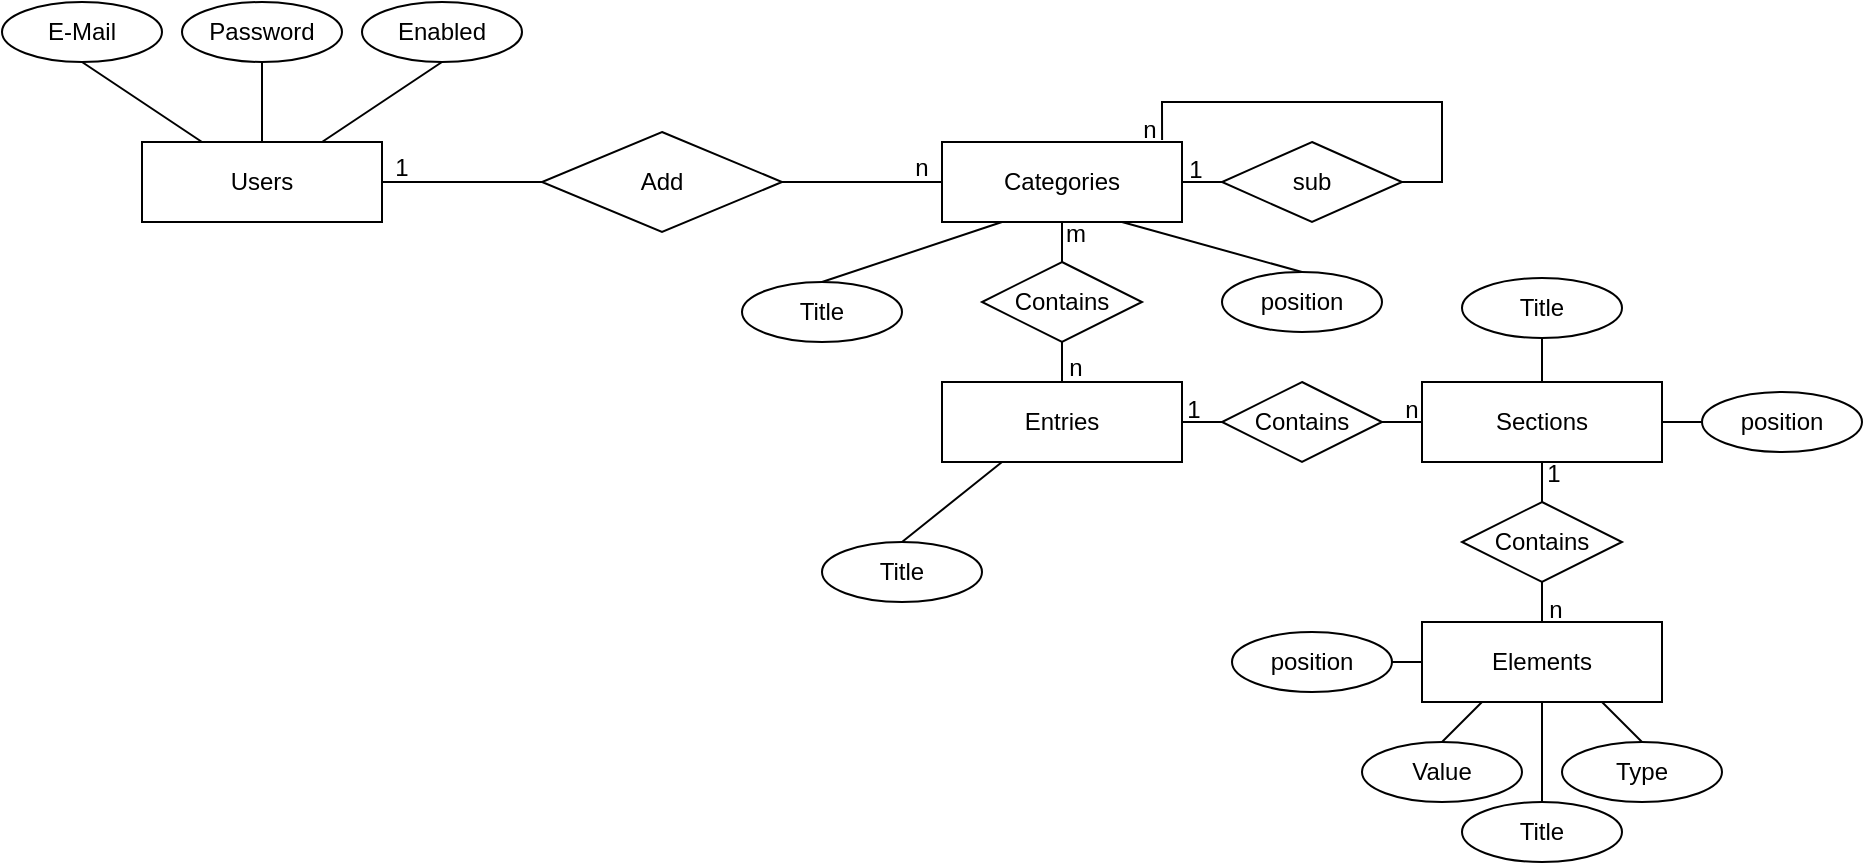 <mxfile version="16.5.1" type="device"><diagram id="R2lEEEUBdFMjLlhIrx00" name="Page-1"><mxGraphModel dx="1106" dy="997" grid="1" gridSize="10" guides="1" tooltips="1" connect="1" arrows="1" fold="1" page="1" pageScale="1" pageWidth="1200" pageHeight="1920" math="0" shadow="0" extFonts="Permanent Marker^https://fonts.googleapis.com/css?family=Permanent+Marker"><root><mxCell id="0"/><mxCell id="1" parent="0"/><mxCell id="r_iOCai7sHGXc3zunDnW-29" style="edgeStyle=none;rounded=0;orthogonalLoop=1;jettySize=auto;html=1;exitX=1;exitY=0.5;exitDx=0;exitDy=0;entryX=0.111;entryY=0.5;entryDx=0;entryDy=0;entryPerimeter=0;endArrow=none;endFill=0;" parent="1" source="r_iOCai7sHGXc3zunDnW-4" target="r_iOCai7sHGXc3zunDnW-6" edge="1"><mxGeometry relative="1" as="geometry"/></mxCell><mxCell id="r_iOCai7sHGXc3zunDnW-33" style="edgeStyle=orthogonalEdgeStyle;rounded=0;orthogonalLoop=1;jettySize=auto;html=1;exitX=0.5;exitY=1;exitDx=0;exitDy=0;entryX=0.5;entryY=0;entryDx=0;entryDy=0;endArrow=none;endFill=0;" parent="1" source="r_iOCai7sHGXc3zunDnW-4" target="r_iOCai7sHGXc3zunDnW-28" edge="1"><mxGeometry relative="1" as="geometry"/></mxCell><mxCell id="r_iOCai7sHGXc3zunDnW-4" value="Categories" style="rounded=0;whiteSpace=wrap;html=1;labelBackgroundColor=none;" parent="1" vertex="1"><mxGeometry x="700" y="340" width="120" height="40" as="geometry"/></mxCell><mxCell id="r_iOCai7sHGXc3zunDnW-8" style="rounded=0;orthogonalLoop=1;jettySize=auto;html=1;exitX=0.5;exitY=0;exitDx=0;exitDy=0;entryX=0.25;entryY=1;entryDx=0;entryDy=0;endArrow=none;endFill=0;" parent="1" source="r_iOCai7sHGXc3zunDnW-5" target="r_iOCai7sHGXc3zunDnW-4" edge="1"><mxGeometry relative="1" as="geometry"/></mxCell><mxCell id="r_iOCai7sHGXc3zunDnW-5" value="Title" style="ellipse;whiteSpace=wrap;html=1;labelBackgroundColor=none;" parent="1" vertex="1"><mxGeometry x="600" y="410" width="80" height="30" as="geometry"/></mxCell><mxCell id="r_iOCai7sHGXc3zunDnW-30" style="edgeStyle=orthogonalEdgeStyle;rounded=0;orthogonalLoop=1;jettySize=auto;html=1;exitX=1;exitY=0.5;exitDx=0;exitDy=0;endArrow=none;endFill=0;entryX=0.917;entryY=-0.025;entryDx=0;entryDy=0;entryPerimeter=0;" parent="1" source="r_iOCai7sHGXc3zunDnW-6" target="r_iOCai7sHGXc3zunDnW-4" edge="1"><mxGeometry relative="1" as="geometry"><mxPoint x="860" y="320" as="targetPoint"/><Array as="points"><mxPoint x="950" y="360"/><mxPoint x="950" y="320"/><mxPoint x="810" y="320"/></Array></mxGeometry></mxCell><mxCell id="r_iOCai7sHGXc3zunDnW-6" value="sub" style="rhombus;whiteSpace=wrap;html=1;labelBackgroundColor=none;" parent="1" vertex="1"><mxGeometry x="840" y="340" width="90" height="40" as="geometry"/></mxCell><mxCell id="r_iOCai7sHGXc3zunDnW-13" value="Users" style="rounded=0;whiteSpace=wrap;html=1;labelBackgroundColor=none;" parent="1" vertex="1"><mxGeometry x="300" y="340" width="120" height="40" as="geometry"/></mxCell><mxCell id="r_iOCai7sHGXc3zunDnW-17" style="rounded=0;orthogonalLoop=1;jettySize=auto;html=1;exitX=0.5;exitY=1;exitDx=0;exitDy=0;entryX=0.25;entryY=0;entryDx=0;entryDy=0;endArrow=none;endFill=0;" parent="1" source="r_iOCai7sHGXc3zunDnW-14" target="r_iOCai7sHGXc3zunDnW-13" edge="1"><mxGeometry relative="1" as="geometry"/></mxCell><mxCell id="r_iOCai7sHGXc3zunDnW-14" value="E-Mail" style="ellipse;whiteSpace=wrap;html=1;labelBackgroundColor=none;" parent="1" vertex="1"><mxGeometry x="230" y="270" width="80" height="30" as="geometry"/></mxCell><mxCell id="r_iOCai7sHGXc3zunDnW-19" style="edgeStyle=none;rounded=0;orthogonalLoop=1;jettySize=auto;html=1;exitX=0.5;exitY=1;exitDx=0;exitDy=0;entryX=0.5;entryY=0;entryDx=0;entryDy=0;endArrow=none;endFill=0;" parent="1" source="r_iOCai7sHGXc3zunDnW-15" target="r_iOCai7sHGXc3zunDnW-13" edge="1"><mxGeometry relative="1" as="geometry"/></mxCell><mxCell id="r_iOCai7sHGXc3zunDnW-15" value="Password" style="ellipse;whiteSpace=wrap;html=1;labelBackgroundColor=none;" parent="1" vertex="1"><mxGeometry x="320" y="270" width="80" height="30" as="geometry"/></mxCell><mxCell id="r_iOCai7sHGXc3zunDnW-18" style="edgeStyle=none;rounded=0;orthogonalLoop=1;jettySize=auto;html=1;exitX=0.5;exitY=1;exitDx=0;exitDy=0;entryX=0.75;entryY=0;entryDx=0;entryDy=0;endArrow=none;endFill=0;" parent="1" source="r_iOCai7sHGXc3zunDnW-16" target="r_iOCai7sHGXc3zunDnW-13" edge="1"><mxGeometry relative="1" as="geometry"/></mxCell><mxCell id="r_iOCai7sHGXc3zunDnW-16" value="Enabled" style="ellipse;whiteSpace=wrap;html=1;labelBackgroundColor=none;" parent="1" vertex="1"><mxGeometry x="410" y="270" width="80" height="30" as="geometry"/></mxCell><mxCell id="r_iOCai7sHGXc3zunDnW-21" style="edgeStyle=none;rounded=0;orthogonalLoop=1;jettySize=auto;html=1;exitX=0;exitY=0.5;exitDx=0;exitDy=0;entryX=1;entryY=0.5;entryDx=0;entryDy=0;endArrow=none;endFill=0;" parent="1" source="r_iOCai7sHGXc3zunDnW-20" target="r_iOCai7sHGXc3zunDnW-13" edge="1"><mxGeometry relative="1" as="geometry"/></mxCell><mxCell id="r_iOCai7sHGXc3zunDnW-22" style="edgeStyle=none;rounded=0;orthogonalLoop=1;jettySize=auto;html=1;exitX=1;exitY=0.5;exitDx=0;exitDy=0;entryX=0;entryY=0.5;entryDx=0;entryDy=0;endArrow=none;endFill=0;" parent="1" source="r_iOCai7sHGXc3zunDnW-20" target="r_iOCai7sHGXc3zunDnW-4" edge="1"><mxGeometry relative="1" as="geometry"/></mxCell><mxCell id="r_iOCai7sHGXc3zunDnW-20" value="Add" style="rhombus;whiteSpace=wrap;html=1;labelBackgroundColor=none;" parent="1" vertex="1"><mxGeometry x="500" y="335" width="120" height="50" as="geometry"/></mxCell><mxCell id="r_iOCai7sHGXc3zunDnW-23" value="n" style="text;html=1;strokeColor=none;fillColor=none;align=center;verticalAlign=middle;whiteSpace=wrap;rounded=0;labelBackgroundColor=none;" parent="1" vertex="1"><mxGeometry x="660" y="338" width="60" height="30" as="geometry"/></mxCell><mxCell id="r_iOCai7sHGXc3zunDnW-24" value="1" style="text;html=1;strokeColor=none;fillColor=none;align=center;verticalAlign=middle;whiteSpace=wrap;rounded=0;labelBackgroundColor=none;" parent="1" vertex="1"><mxGeometry x="400" y="338" width="60" height="30" as="geometry"/></mxCell><mxCell id="r_iOCai7sHGXc3zunDnW-39" style="rounded=0;orthogonalLoop=1;jettySize=auto;html=1;exitX=0.25;exitY=1;exitDx=0;exitDy=0;endArrow=none;endFill=0;entryX=0.5;entryY=0;entryDx=0;entryDy=0;" parent="1" source="r_iOCai7sHGXc3zunDnW-27" target="r_iOCai7sHGXc3zunDnW-38" edge="1"><mxGeometry relative="1" as="geometry"/></mxCell><mxCell id="r_iOCai7sHGXc3zunDnW-27" value="Entries" style="rounded=0;whiteSpace=wrap;html=1;labelBackgroundColor=none;" parent="1" vertex="1"><mxGeometry x="700" y="460" width="120" height="40" as="geometry"/></mxCell><mxCell id="r_iOCai7sHGXc3zunDnW-34" style="edgeStyle=orthogonalEdgeStyle;rounded=0;orthogonalLoop=1;jettySize=auto;html=1;exitX=0.5;exitY=1;exitDx=0;exitDy=0;endArrow=none;endFill=0;" parent="1" source="r_iOCai7sHGXc3zunDnW-28" target="r_iOCai7sHGXc3zunDnW-28" edge="1"><mxGeometry relative="1" as="geometry"/></mxCell><mxCell id="r_iOCai7sHGXc3zunDnW-35" style="edgeStyle=orthogonalEdgeStyle;rounded=0;orthogonalLoop=1;jettySize=auto;html=1;exitX=0.5;exitY=1;exitDx=0;exitDy=0;entryX=0.5;entryY=0;entryDx=0;entryDy=0;endArrow=none;endFill=0;" parent="1" source="r_iOCai7sHGXc3zunDnW-28" target="r_iOCai7sHGXc3zunDnW-27" edge="1"><mxGeometry relative="1" as="geometry"/></mxCell><mxCell id="r_iOCai7sHGXc3zunDnW-28" value="Contains" style="rhombus;whiteSpace=wrap;html=1;labelBackgroundColor=none;" parent="1" vertex="1"><mxGeometry x="720" y="400" width="80" height="40" as="geometry"/></mxCell><mxCell id="r_iOCai7sHGXc3zunDnW-31" value="1" style="text;html=1;strokeColor=none;fillColor=none;align=center;verticalAlign=middle;whiteSpace=wrap;rounded=0;labelBackgroundColor=none;" parent="1" vertex="1"><mxGeometry x="797" y="339" width="60" height="30" as="geometry"/></mxCell><mxCell id="r_iOCai7sHGXc3zunDnW-32" value="n" style="text;html=1;strokeColor=none;fillColor=none;align=center;verticalAlign=middle;whiteSpace=wrap;rounded=0;labelBackgroundColor=none;" parent="1" vertex="1"><mxGeometry x="774" y="319" width="60" height="30" as="geometry"/></mxCell><mxCell id="r_iOCai7sHGXc3zunDnW-36" value="n" style="text;html=1;strokeColor=none;fillColor=none;align=center;verticalAlign=middle;whiteSpace=wrap;rounded=0;labelBackgroundColor=none;" parent="1" vertex="1"><mxGeometry x="737" y="438" width="60" height="30" as="geometry"/></mxCell><mxCell id="r_iOCai7sHGXc3zunDnW-37" value="m" style="text;html=1;strokeColor=none;fillColor=none;align=center;verticalAlign=middle;whiteSpace=wrap;rounded=0;labelBackgroundColor=none;" parent="1" vertex="1"><mxGeometry x="737" y="371" width="60" height="30" as="geometry"/></mxCell><mxCell id="r_iOCai7sHGXc3zunDnW-38" value="Title" style="ellipse;whiteSpace=wrap;html=1;labelBackgroundColor=none;" parent="1" vertex="1"><mxGeometry x="640" y="540" width="80" height="30" as="geometry"/></mxCell><mxCell id="r_iOCai7sHGXc3zunDnW-41" style="edgeStyle=none;rounded=0;orthogonalLoop=1;jettySize=auto;html=1;exitX=0;exitY=0.5;exitDx=0;exitDy=0;entryX=1;entryY=0.5;entryDx=0;entryDy=0;endArrow=none;endFill=0;" parent="1" source="r_iOCai7sHGXc3zunDnW-40" target="r_iOCai7sHGXc3zunDnW-27" edge="1"><mxGeometry relative="1" as="geometry"/></mxCell><mxCell id="r_iOCai7sHGXc3zunDnW-43" style="edgeStyle=none;rounded=0;orthogonalLoop=1;jettySize=auto;html=1;exitX=1;exitY=0.5;exitDx=0;exitDy=0;entryX=0;entryY=0.5;entryDx=0;entryDy=0;endArrow=none;endFill=0;" parent="1" source="r_iOCai7sHGXc3zunDnW-40" target="r_iOCai7sHGXc3zunDnW-42" edge="1"><mxGeometry relative="1" as="geometry"/></mxCell><mxCell id="r_iOCai7sHGXc3zunDnW-40" value="Contains" style="rhombus;whiteSpace=wrap;html=1;labelBackgroundColor=none;" parent="1" vertex="1"><mxGeometry x="840" y="460" width="80" height="40" as="geometry"/></mxCell><mxCell id="r_iOCai7sHGXc3zunDnW-45" style="edgeStyle=none;rounded=0;orthogonalLoop=1;jettySize=auto;html=1;exitX=0.5;exitY=0;exitDx=0;exitDy=0;entryX=0.5;entryY=1;entryDx=0;entryDy=0;endArrow=none;endFill=0;" parent="1" source="r_iOCai7sHGXc3zunDnW-42" target="r_iOCai7sHGXc3zunDnW-44" edge="1"><mxGeometry relative="1" as="geometry"/></mxCell><mxCell id="r_iOCai7sHGXc3zunDnW-47" style="edgeStyle=none;rounded=0;orthogonalLoop=1;jettySize=auto;html=1;exitX=0.5;exitY=1;exitDx=0;exitDy=0;entryX=0.5;entryY=0;entryDx=0;entryDy=0;endArrow=none;endFill=0;" parent="1" source="r_iOCai7sHGXc3zunDnW-42" target="r_iOCai7sHGXc3zunDnW-46" edge="1"><mxGeometry relative="1" as="geometry"/></mxCell><mxCell id="r_iOCai7sHGXc3zunDnW-42" value="Sections" style="rounded=0;whiteSpace=wrap;html=1;labelBackgroundColor=none;" parent="1" vertex="1"><mxGeometry x="940" y="460" width="120" height="40" as="geometry"/></mxCell><mxCell id="r_iOCai7sHGXc3zunDnW-44" value="Title" style="ellipse;whiteSpace=wrap;html=1;labelBackgroundColor=none;" parent="1" vertex="1"><mxGeometry x="960" y="408" width="80" height="30" as="geometry"/></mxCell><mxCell id="r_iOCai7sHGXc3zunDnW-49" style="edgeStyle=none;rounded=0;orthogonalLoop=1;jettySize=auto;html=1;exitX=0.5;exitY=1;exitDx=0;exitDy=0;entryX=0.5;entryY=0;entryDx=0;entryDy=0;endArrow=none;endFill=0;" parent="1" source="r_iOCai7sHGXc3zunDnW-46" target="r_iOCai7sHGXc3zunDnW-48" edge="1"><mxGeometry relative="1" as="geometry"/></mxCell><mxCell id="r_iOCai7sHGXc3zunDnW-46" value="Contains" style="rhombus;whiteSpace=wrap;html=1;labelBackgroundColor=none;" parent="1" vertex="1"><mxGeometry x="960" y="520" width="80" height="40" as="geometry"/></mxCell><mxCell id="r_iOCai7sHGXc3zunDnW-53" style="edgeStyle=none;rounded=0;orthogonalLoop=1;jettySize=auto;html=1;exitX=0.25;exitY=1;exitDx=0;exitDy=0;entryX=0.5;entryY=0;entryDx=0;entryDy=0;endArrow=none;endFill=0;" parent="1" source="r_iOCai7sHGXc3zunDnW-48" target="r_iOCai7sHGXc3zunDnW-52" edge="1"><mxGeometry relative="1" as="geometry"/></mxCell><mxCell id="r_iOCai7sHGXc3zunDnW-56" style="edgeStyle=none;rounded=0;orthogonalLoop=1;jettySize=auto;html=1;exitX=0.5;exitY=1;exitDx=0;exitDy=0;entryX=0.5;entryY=0;entryDx=0;entryDy=0;endArrow=none;endFill=0;" parent="1" source="r_iOCai7sHGXc3zunDnW-48" target="r_iOCai7sHGXc3zunDnW-50" edge="1"><mxGeometry relative="1" as="geometry"/></mxCell><mxCell id="r_iOCai7sHGXc3zunDnW-48" value="Elements" style="rounded=0;whiteSpace=wrap;html=1;labelBackgroundColor=none;" parent="1" vertex="1"><mxGeometry x="940" y="580" width="120" height="40" as="geometry"/></mxCell><mxCell id="r_iOCai7sHGXc3zunDnW-50" value="Title" style="ellipse;whiteSpace=wrap;html=1;labelBackgroundColor=none;" parent="1" vertex="1"><mxGeometry x="960" y="670" width="80" height="30" as="geometry"/></mxCell><mxCell id="r_iOCai7sHGXc3zunDnW-52" value="Value" style="ellipse;whiteSpace=wrap;html=1;labelBackgroundColor=none;" parent="1" vertex="1"><mxGeometry x="910" y="640" width="80" height="30" as="geometry"/></mxCell><mxCell id="r_iOCai7sHGXc3zunDnW-55" value="" style="edgeStyle=none;rounded=0;orthogonalLoop=1;jettySize=auto;html=1;endArrow=none;endFill=0;exitX=0.5;exitY=0;exitDx=0;exitDy=0;entryX=0.75;entryY=1;entryDx=0;entryDy=0;" parent="1" source="r_iOCai7sHGXc3zunDnW-54" target="r_iOCai7sHGXc3zunDnW-48" edge="1"><mxGeometry relative="1" as="geometry"/></mxCell><mxCell id="r_iOCai7sHGXc3zunDnW-54" value="Type" style="ellipse;whiteSpace=wrap;html=1;labelBackgroundColor=none;" parent="1" vertex="1"><mxGeometry x="1010" y="640" width="80" height="30" as="geometry"/></mxCell><mxCell id="r_iOCai7sHGXc3zunDnW-57" value="n" style="text;html=1;strokeColor=none;fillColor=none;align=center;verticalAlign=middle;whiteSpace=wrap;rounded=0;labelBackgroundColor=none;" parent="1" vertex="1"><mxGeometry x="905" y="459" width="60" height="30" as="geometry"/></mxCell><mxCell id="r_iOCai7sHGXc3zunDnW-58" value="1" style="text;html=1;strokeColor=none;fillColor=none;align=center;verticalAlign=middle;whiteSpace=wrap;rounded=0;labelBackgroundColor=none;" parent="1" vertex="1"><mxGeometry x="796" y="459" width="60" height="30" as="geometry"/></mxCell><mxCell id="r_iOCai7sHGXc3zunDnW-59" value="n" style="text;html=1;strokeColor=none;fillColor=none;align=center;verticalAlign=middle;whiteSpace=wrap;rounded=0;labelBackgroundColor=none;" parent="1" vertex="1"><mxGeometry x="977" y="559" width="60" height="30" as="geometry"/></mxCell><mxCell id="r_iOCai7sHGXc3zunDnW-60" value="1" style="text;html=1;strokeColor=none;fillColor=none;align=center;verticalAlign=middle;whiteSpace=wrap;rounded=0;labelBackgroundColor=none;" parent="1" vertex="1"><mxGeometry x="976" y="491" width="60" height="30" as="geometry"/></mxCell><mxCell id="r_iOCai7sHGXc3zunDnW-62" style="edgeStyle=none;rounded=0;orthogonalLoop=1;jettySize=auto;html=1;exitX=0;exitY=0.5;exitDx=0;exitDy=0;entryX=1;entryY=0.5;entryDx=0;entryDy=0;endArrow=none;endFill=0;" parent="1" source="r_iOCai7sHGXc3zunDnW-61" target="r_iOCai7sHGXc3zunDnW-42" edge="1"><mxGeometry relative="1" as="geometry"/></mxCell><mxCell id="r_iOCai7sHGXc3zunDnW-61" value="position" style="ellipse;whiteSpace=wrap;html=1;labelBackgroundColor=none;" parent="1" vertex="1"><mxGeometry x="1080" y="465" width="80" height="30" as="geometry"/></mxCell><mxCell id="r_iOCai7sHGXc3zunDnW-64" style="edgeStyle=none;rounded=0;orthogonalLoop=1;jettySize=auto;html=1;exitX=1;exitY=0.5;exitDx=0;exitDy=0;entryX=0;entryY=0.5;entryDx=0;entryDy=0;endArrow=none;endFill=0;" parent="1" source="r_iOCai7sHGXc3zunDnW-63" target="r_iOCai7sHGXc3zunDnW-48" edge="1"><mxGeometry relative="1" as="geometry"/></mxCell><mxCell id="r_iOCai7sHGXc3zunDnW-63" value="position" style="ellipse;whiteSpace=wrap;html=1;labelBackgroundColor=none;" parent="1" vertex="1"><mxGeometry x="845" y="585" width="80" height="30" as="geometry"/></mxCell><mxCell id="oXuUhapdgUsml5jzT_eo-2" style="rounded=0;orthogonalLoop=1;jettySize=auto;html=1;exitX=0.5;exitY=0;exitDx=0;exitDy=0;entryX=0.75;entryY=1;entryDx=0;entryDy=0;endArrow=none;endFill=0;" parent="1" source="oXuUhapdgUsml5jzT_eo-1" target="r_iOCai7sHGXc3zunDnW-4" edge="1"><mxGeometry relative="1" as="geometry"><mxPoint x="820" y="400" as="targetPoint"/></mxGeometry></mxCell><mxCell id="oXuUhapdgUsml5jzT_eo-1" value="position" style="ellipse;whiteSpace=wrap;html=1;labelBackgroundColor=none;" parent="1" vertex="1"><mxGeometry x="840" y="405" width="80" height="30" as="geometry"/></mxCell></root></mxGraphModel></diagram></mxfile>